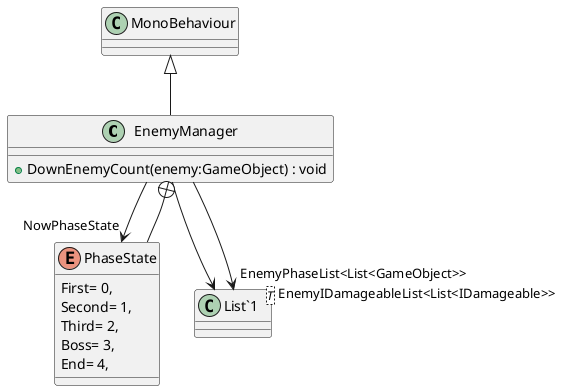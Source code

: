 @startuml
class EnemyManager {
    + DownEnemyCount(enemy:GameObject) : void
}
enum PhaseState {
    First= 0,
    Second= 1,
    Third= 2,
    Boss= 3,
    End= 4,
}
class "List`1"<T> {
}
MonoBehaviour <|-- EnemyManager
EnemyManager --> "EnemyPhaseList<List<GameObject>>" "List`1"
EnemyManager --> "EnemyIDamageableList<List<IDamageable>>" "List`1"
EnemyManager --> "NowPhaseState" PhaseState
EnemyManager +-- PhaseState
@enduml
